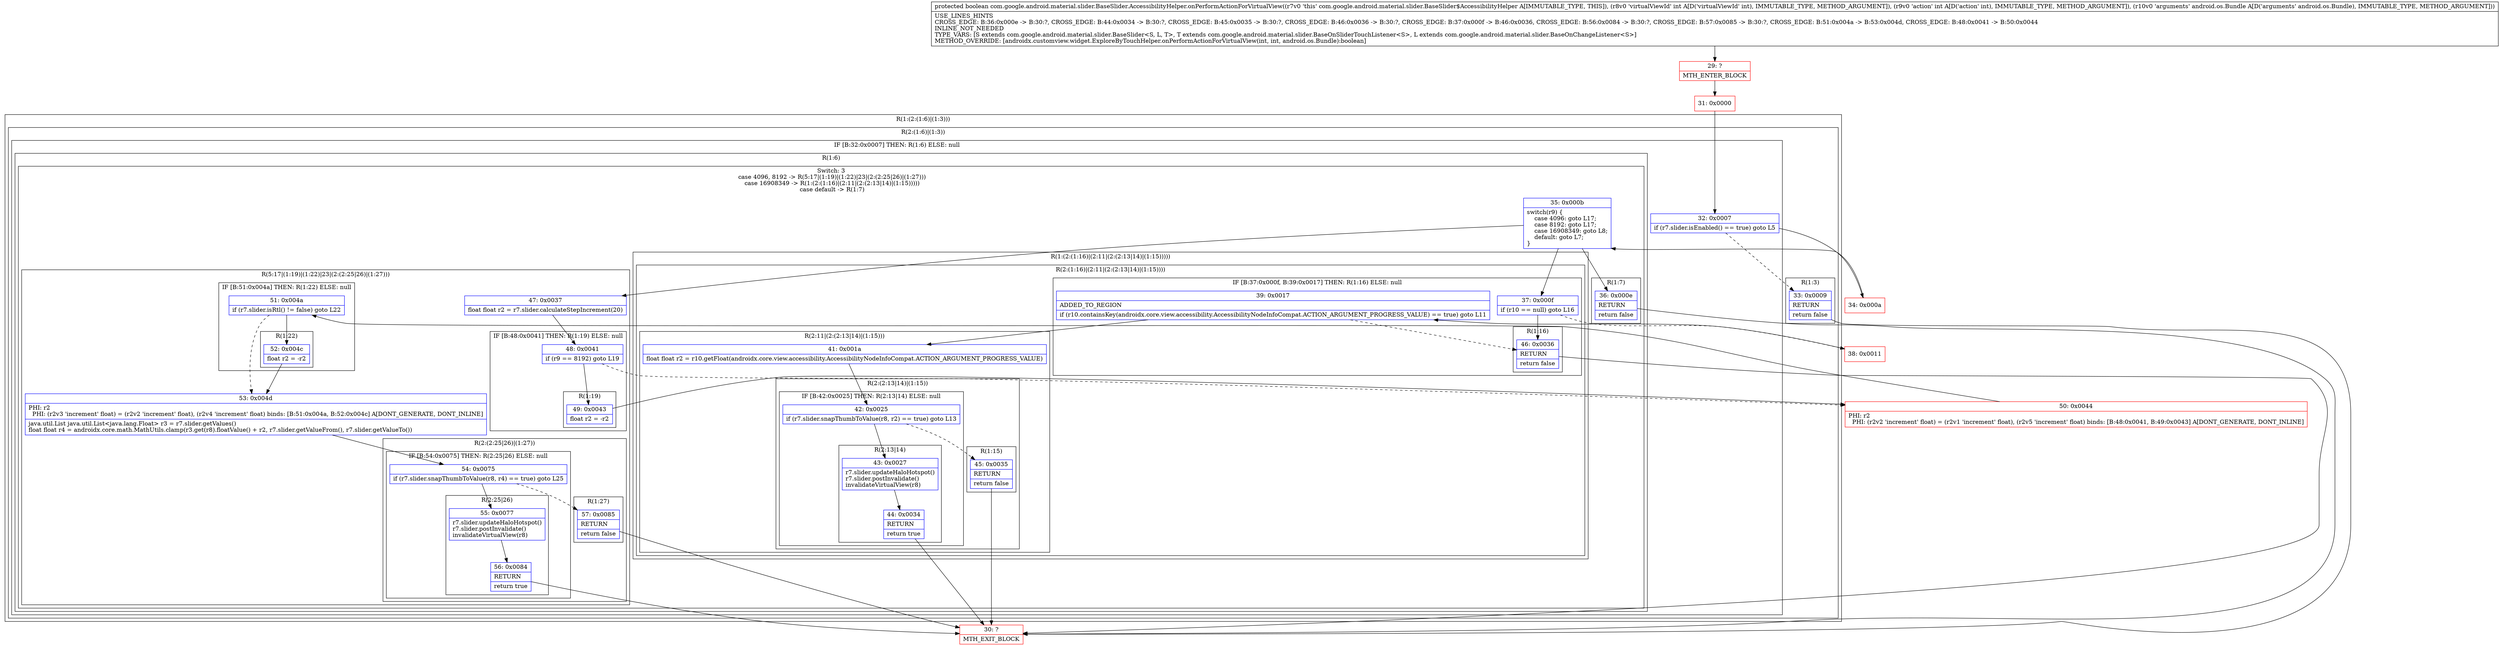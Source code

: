 digraph "CFG forcom.google.android.material.slider.BaseSlider.AccessibilityHelper.onPerformActionForVirtualView(IILandroid\/os\/Bundle;)Z" {
subgraph cluster_Region_999996128 {
label = "R(1:(2:(1:6)|(1:3)))";
node [shape=record,color=blue];
subgraph cluster_Region_1548926878 {
label = "R(2:(1:6)|(1:3))";
node [shape=record,color=blue];
subgraph cluster_IfRegion_221656119 {
label = "IF [B:32:0x0007] THEN: R(1:6) ELSE: null";
node [shape=record,color=blue];
Node_32 [shape=record,label="{32\:\ 0x0007|if (r7.slider.isEnabled() == true) goto L5\l}"];
subgraph cluster_Region_421754886 {
label = "R(1:6)";
node [shape=record,color=blue];
subgraph cluster_SwitchRegion_1996524664 {
label = "Switch: 3
 case 4096, 8192 -> R(5:17|(1:19)|(1:22)|23|(2:(2:25|26)|(1:27)))
 case 16908349 -> R(1:(2:(1:16)|(2:11|(2:(2:13|14)|(1:15)))))
 case default -> R(1:7)";
node [shape=record,color=blue];
Node_35 [shape=record,label="{35\:\ 0x000b|switch(r9) \{\l    case 4096: goto L17;\l    case 8192: goto L17;\l    case 16908349: goto L8;\l    default: goto L7;\l\}\l}"];
subgraph cluster_Region_727517904 {
label = "R(5:17|(1:19)|(1:22)|23|(2:(2:25|26)|(1:27)))";
node [shape=record,color=blue];
Node_47 [shape=record,label="{47\:\ 0x0037|float float r2 = r7.slider.calculateStepIncrement(20)\l}"];
subgraph cluster_IfRegion_1046963017 {
label = "IF [B:48:0x0041] THEN: R(1:19) ELSE: null";
node [shape=record,color=blue];
Node_48 [shape=record,label="{48\:\ 0x0041|if (r9 == 8192) goto L19\l}"];
subgraph cluster_Region_1958249883 {
label = "R(1:19)";
node [shape=record,color=blue];
Node_49 [shape=record,label="{49\:\ 0x0043|float r2 = \-r2\l}"];
}
}
subgraph cluster_IfRegion_46952254 {
label = "IF [B:51:0x004a] THEN: R(1:22) ELSE: null";
node [shape=record,color=blue];
Node_51 [shape=record,label="{51\:\ 0x004a|if (r7.slider.isRtl() != false) goto L22\l}"];
subgraph cluster_Region_307996742 {
label = "R(1:22)";
node [shape=record,color=blue];
Node_52 [shape=record,label="{52\:\ 0x004c|float r2 = \-r2\l}"];
}
}
Node_53 [shape=record,label="{53\:\ 0x004d|PHI: r2 \l  PHI: (r2v3 'increment' float) = (r2v2 'increment' float), (r2v4 'increment' float) binds: [B:51:0x004a, B:52:0x004c] A[DONT_GENERATE, DONT_INLINE]\l|java.util.List java.util.List\<java.lang.Float\> r3 = r7.slider.getValues()\lfloat float r4 = androidx.core.math.MathUtils.clamp(r3.get(r8).floatValue() + r2, r7.slider.getValueFrom(), r7.slider.getValueTo())\l}"];
subgraph cluster_Region_3003433 {
label = "R(2:(2:25|26)|(1:27))";
node [shape=record,color=blue];
subgraph cluster_IfRegion_382643259 {
label = "IF [B:54:0x0075] THEN: R(2:25|26) ELSE: null";
node [shape=record,color=blue];
Node_54 [shape=record,label="{54\:\ 0x0075|if (r7.slider.snapThumbToValue(r8, r4) == true) goto L25\l}"];
subgraph cluster_Region_1933437720 {
label = "R(2:25|26)";
node [shape=record,color=blue];
Node_55 [shape=record,label="{55\:\ 0x0077|r7.slider.updateHaloHotspot()\lr7.slider.postInvalidate()\linvalidateVirtualView(r8)\l}"];
Node_56 [shape=record,label="{56\:\ 0x0084|RETURN\l|return true\l}"];
}
}
subgraph cluster_Region_1992663837 {
label = "R(1:27)";
node [shape=record,color=blue];
Node_57 [shape=record,label="{57\:\ 0x0085|RETURN\l|return false\l}"];
}
}
}
subgraph cluster_Region_395413348 {
label = "R(1:(2:(1:16)|(2:11|(2:(2:13|14)|(1:15)))))";
node [shape=record,color=blue];
subgraph cluster_Region_2046002467 {
label = "R(2:(1:16)|(2:11|(2:(2:13|14)|(1:15))))";
node [shape=record,color=blue];
subgraph cluster_IfRegion_1703593006 {
label = "IF [B:37:0x000f, B:39:0x0017] THEN: R(1:16) ELSE: null";
node [shape=record,color=blue];
Node_37 [shape=record,label="{37\:\ 0x000f|if (r10 == null) goto L16\l}"];
Node_39 [shape=record,label="{39\:\ 0x0017|ADDED_TO_REGION\l|if (r10.containsKey(androidx.core.view.accessibility.AccessibilityNodeInfoCompat.ACTION_ARGUMENT_PROGRESS_VALUE) == true) goto L11\l}"];
subgraph cluster_Region_1040998089 {
label = "R(1:16)";
node [shape=record,color=blue];
Node_46 [shape=record,label="{46\:\ 0x0036|RETURN\l|return false\l}"];
}
}
subgraph cluster_Region_1426472888 {
label = "R(2:11|(2:(2:13|14)|(1:15)))";
node [shape=record,color=blue];
Node_41 [shape=record,label="{41\:\ 0x001a|float float r2 = r10.getFloat(androidx.core.view.accessibility.AccessibilityNodeInfoCompat.ACTION_ARGUMENT_PROGRESS_VALUE)\l}"];
subgraph cluster_Region_633165003 {
label = "R(2:(2:13|14)|(1:15))";
node [shape=record,color=blue];
subgraph cluster_IfRegion_449885382 {
label = "IF [B:42:0x0025] THEN: R(2:13|14) ELSE: null";
node [shape=record,color=blue];
Node_42 [shape=record,label="{42\:\ 0x0025|if (r7.slider.snapThumbToValue(r8, r2) == true) goto L13\l}"];
subgraph cluster_Region_1082267586 {
label = "R(2:13|14)";
node [shape=record,color=blue];
Node_43 [shape=record,label="{43\:\ 0x0027|r7.slider.updateHaloHotspot()\lr7.slider.postInvalidate()\linvalidateVirtualView(r8)\l}"];
Node_44 [shape=record,label="{44\:\ 0x0034|RETURN\l|return true\l}"];
}
}
subgraph cluster_Region_1931087944 {
label = "R(1:15)";
node [shape=record,color=blue];
Node_45 [shape=record,label="{45\:\ 0x0035|RETURN\l|return false\l}"];
}
}
}
}
}
subgraph cluster_Region_800908020 {
label = "R(1:7)";
node [shape=record,color=blue];
Node_36 [shape=record,label="{36\:\ 0x000e|RETURN\l|return false\l}"];
}
}
}
}
subgraph cluster_Region_1617486020 {
label = "R(1:3)";
node [shape=record,color=blue];
Node_33 [shape=record,label="{33\:\ 0x0009|RETURN\l|return false\l}"];
}
}
}
Node_29 [shape=record,color=red,label="{29\:\ ?|MTH_ENTER_BLOCK\l}"];
Node_31 [shape=record,color=red,label="{31\:\ 0x0000}"];
Node_30 [shape=record,color=red,label="{30\:\ ?|MTH_EXIT_BLOCK\l}"];
Node_34 [shape=record,color=red,label="{34\:\ 0x000a}"];
Node_38 [shape=record,color=red,label="{38\:\ 0x0011}"];
Node_50 [shape=record,color=red,label="{50\:\ 0x0044|PHI: r2 \l  PHI: (r2v2 'increment' float) = (r2v1 'increment' float), (r2v5 'increment' float) binds: [B:48:0x0041, B:49:0x0043] A[DONT_GENERATE, DONT_INLINE]\l}"];
MethodNode[shape=record,label="{protected boolean com.google.android.material.slider.BaseSlider.AccessibilityHelper.onPerformActionForVirtualView((r7v0 'this' com.google.android.material.slider.BaseSlider$AccessibilityHelper A[IMMUTABLE_TYPE, THIS]), (r8v0 'virtualViewId' int A[D('virtualViewId' int), IMMUTABLE_TYPE, METHOD_ARGUMENT]), (r9v0 'action' int A[D('action' int), IMMUTABLE_TYPE, METHOD_ARGUMENT]), (r10v0 'arguments' android.os.Bundle A[D('arguments' android.os.Bundle), IMMUTABLE_TYPE, METHOD_ARGUMENT]))  | USE_LINES_HINTS\lCROSS_EDGE: B:36:0x000e \-\> B:30:?, CROSS_EDGE: B:44:0x0034 \-\> B:30:?, CROSS_EDGE: B:45:0x0035 \-\> B:30:?, CROSS_EDGE: B:46:0x0036 \-\> B:30:?, CROSS_EDGE: B:37:0x000f \-\> B:46:0x0036, CROSS_EDGE: B:56:0x0084 \-\> B:30:?, CROSS_EDGE: B:57:0x0085 \-\> B:30:?, CROSS_EDGE: B:51:0x004a \-\> B:53:0x004d, CROSS_EDGE: B:48:0x0041 \-\> B:50:0x0044\lINLINE_NOT_NEEDED\lTYPE_VARS: [S extends com.google.android.material.slider.BaseSlider\<S, L, T\>, T extends com.google.android.material.slider.BaseOnSliderTouchListener\<S\>, L extends com.google.android.material.slider.BaseOnChangeListener\<S\>]\lMETHOD_OVERRIDE: [androidx.customview.widget.ExploreByTouchHelper.onPerformActionForVirtualView(int, int, android.os.Bundle):boolean]\l}"];
MethodNode -> Node_29;Node_32 -> Node_33[style=dashed];
Node_32 -> Node_34;
Node_35 -> Node_36;
Node_35 -> Node_37;
Node_35 -> Node_47;
Node_47 -> Node_48;
Node_48 -> Node_49;
Node_48 -> Node_50[style=dashed];
Node_49 -> Node_50;
Node_51 -> Node_52;
Node_51 -> Node_53[style=dashed];
Node_52 -> Node_53;
Node_53 -> Node_54;
Node_54 -> Node_55;
Node_54 -> Node_57[style=dashed];
Node_55 -> Node_56;
Node_56 -> Node_30;
Node_57 -> Node_30;
Node_37 -> Node_38[style=dashed];
Node_37 -> Node_46;
Node_39 -> Node_41;
Node_39 -> Node_46[style=dashed];
Node_46 -> Node_30;
Node_41 -> Node_42;
Node_42 -> Node_43;
Node_42 -> Node_45[style=dashed];
Node_43 -> Node_44;
Node_44 -> Node_30;
Node_45 -> Node_30;
Node_36 -> Node_30;
Node_33 -> Node_30;
Node_29 -> Node_31;
Node_31 -> Node_32;
Node_34 -> Node_35;
Node_38 -> Node_39;
Node_50 -> Node_51;
}

